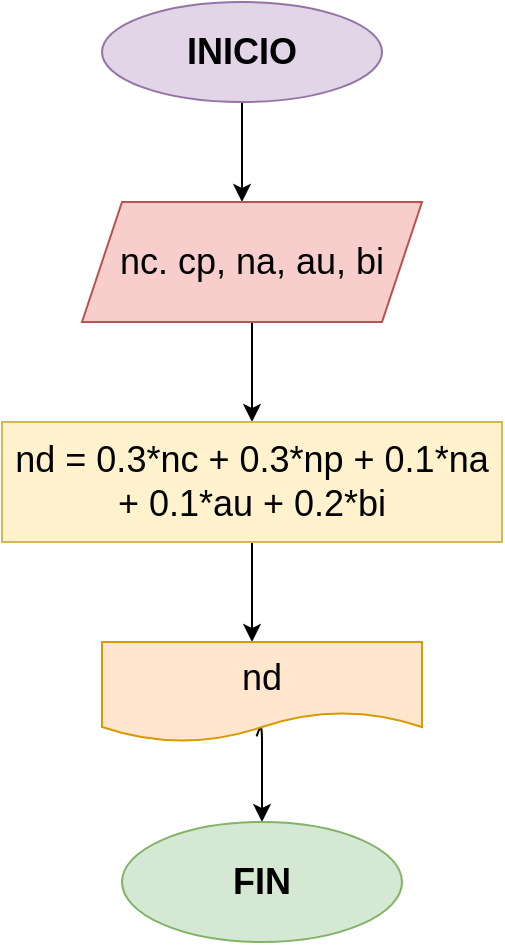 <mxfile>
    <diagram id="6Vi5pGGl2phSZjiSFeCD" name="Página-1">
        <mxGraphModel dx="934" dy="536" grid="1" gridSize="10" guides="1" tooltips="1" connect="1" arrows="1" fold="1" page="1" pageScale="1" pageWidth="827" pageHeight="1169" math="0" shadow="0">
            <root>
                <mxCell id="0"/>
                <mxCell id="1" parent="0"/>
                <mxCell id="3" style="edgeStyle=none;html=1;fontSize=18;" edge="1" parent="1" source="2">
                    <mxGeometry relative="1" as="geometry">
                        <mxPoint x="400" y="110" as="targetPoint"/>
                    </mxGeometry>
                </mxCell>
                <mxCell id="2" value="&lt;font color=&quot;#000000&quot; style=&quot;font-size: 18px;&quot;&gt;&lt;b style=&quot;&quot;&gt;INICIO&lt;/b&gt;&lt;/font&gt;" style="ellipse;whiteSpace=wrap;html=1;fillColor=#e1d5e7;strokeColor=#9673a6;" vertex="1" parent="1">
                    <mxGeometry x="330" y="10" width="140" height="50" as="geometry"/>
                </mxCell>
                <mxCell id="5" style="edgeStyle=none;html=1;fontSize=18;" edge="1" parent="1" source="4">
                    <mxGeometry relative="1" as="geometry">
                        <mxPoint x="405" y="220" as="targetPoint"/>
                    </mxGeometry>
                </mxCell>
                <mxCell id="4" value="&lt;font color=&quot;#000000&quot;&gt;nc. cp, na, au, bi&lt;/font&gt;" style="shape=parallelogram;perimeter=parallelogramPerimeter;whiteSpace=wrap;html=1;fixedSize=1;fontSize=18;fillColor=#f8cecc;strokeColor=#b85450;" vertex="1" parent="1">
                    <mxGeometry x="320" y="110" width="170" height="60" as="geometry"/>
                </mxCell>
                <mxCell id="7" style="edgeStyle=none;html=1;fontSize=18;" edge="1" parent="1" source="6">
                    <mxGeometry relative="1" as="geometry">
                        <mxPoint x="405" y="330" as="targetPoint"/>
                    </mxGeometry>
                </mxCell>
                <mxCell id="6" value="&lt;font color=&quot;#000000&quot; style=&quot;font-size: 18px;&quot;&gt;nd = 0.3*nc + 0.3*np + 0.1*na + 0.1*au + 0.2*bi&lt;/font&gt;" style="rounded=0;whiteSpace=wrap;html=1;fontSize=18;fillColor=#fff2cc;strokeColor=#d6b656;" vertex="1" parent="1">
                    <mxGeometry x="280" y="220" width="250" height="60" as="geometry"/>
                </mxCell>
                <mxCell id="9" style="edgeStyle=none;html=1;fontSize=18;exitX=0.483;exitY=0.944;exitDx=0;exitDy=0;exitPerimeter=0;" edge="1" parent="1" source="8">
                    <mxGeometry relative="1" as="geometry">
                        <mxPoint x="410" y="420" as="targetPoint"/>
                        <Array as="points">
                            <mxPoint x="410" y="370"/>
                        </Array>
                    </mxGeometry>
                </mxCell>
                <mxCell id="8" value="&lt;font color=&quot;#000000&quot;&gt;nd&lt;/font&gt;" style="shape=document;whiteSpace=wrap;html=1;boundedLbl=1;fontSize=18;fillColor=#ffe6cc;strokeColor=#d79b00;" vertex="1" parent="1">
                    <mxGeometry x="330" y="330" width="160" height="50" as="geometry"/>
                </mxCell>
                <mxCell id="10" value="&lt;font color=&quot;#000000&quot;&gt;&lt;b&gt;FIN&lt;/b&gt;&lt;/font&gt;" style="ellipse;whiteSpace=wrap;html=1;fontSize=18;fillColor=#d5e8d4;strokeColor=#82b366;" vertex="1" parent="1">
                    <mxGeometry x="340" y="420" width="140" height="60" as="geometry"/>
                </mxCell>
            </root>
        </mxGraphModel>
    </diagram>
</mxfile>